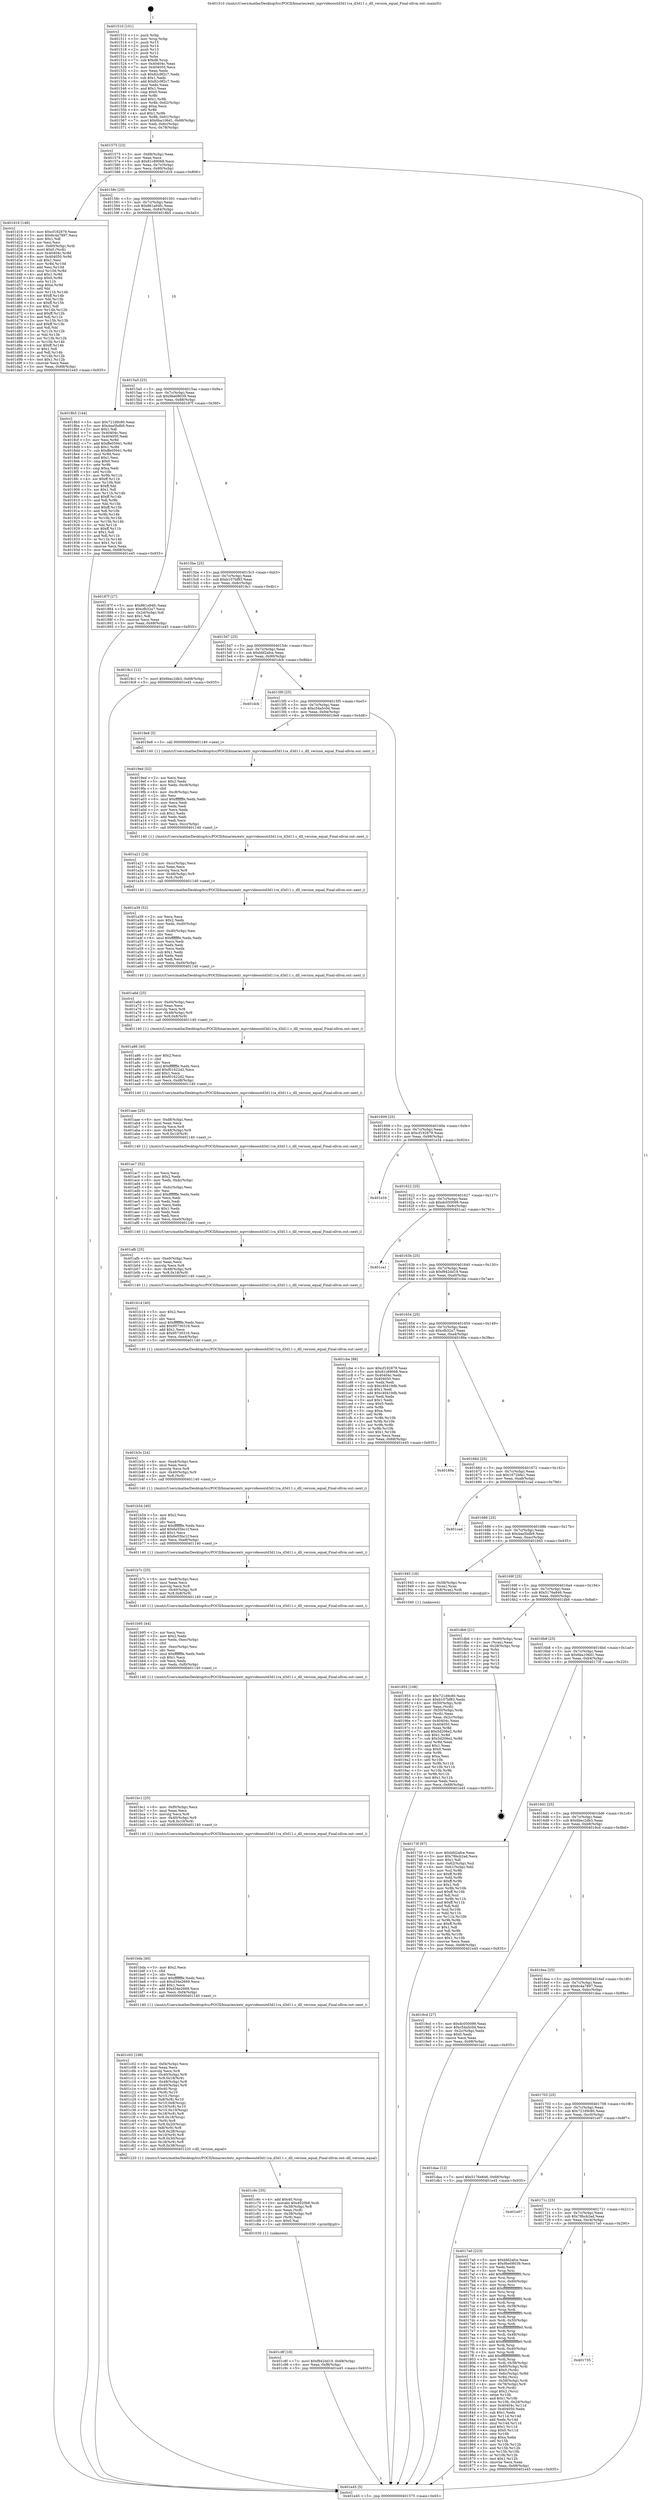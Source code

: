 digraph "0x401510" {
  label = "0x401510 (/mnt/c/Users/mathe/Desktop/tcc/POCII/binaries/extr_mpvvideooutd3d11ra_d3d11.c_dll_version_equal_Final-ollvm.out::main(0))"
  labelloc = "t"
  node[shape=record]

  Entry [label="",width=0.3,height=0.3,shape=circle,fillcolor=black,style=filled]
  "0x401575" [label="{
     0x401575 [23]\l
     | [instrs]\l
     &nbsp;&nbsp;0x401575 \<+3\>: mov -0x68(%rbp),%eax\l
     &nbsp;&nbsp;0x401578 \<+2\>: mov %eax,%ecx\l
     &nbsp;&nbsp;0x40157a \<+6\>: sub $0x81c89068,%ecx\l
     &nbsp;&nbsp;0x401580 \<+3\>: mov %eax,-0x7c(%rbp)\l
     &nbsp;&nbsp;0x401583 \<+3\>: mov %ecx,-0x80(%rbp)\l
     &nbsp;&nbsp;0x401586 \<+6\>: je 0000000000401d16 \<main+0x806\>\l
  }"]
  "0x401d16" [label="{
     0x401d16 [148]\l
     | [instrs]\l
     &nbsp;&nbsp;0x401d16 \<+5\>: mov $0xcf192879,%eax\l
     &nbsp;&nbsp;0x401d1b \<+5\>: mov $0x6c4a7897,%ecx\l
     &nbsp;&nbsp;0x401d20 \<+2\>: mov $0x1,%dl\l
     &nbsp;&nbsp;0x401d22 \<+2\>: xor %esi,%esi\l
     &nbsp;&nbsp;0x401d24 \<+4\>: mov -0x60(%rbp),%rdi\l
     &nbsp;&nbsp;0x401d28 \<+6\>: movl $0x0,(%rdi)\l
     &nbsp;&nbsp;0x401d2e \<+8\>: mov 0x40404c,%r8d\l
     &nbsp;&nbsp;0x401d36 \<+8\>: mov 0x404050,%r9d\l
     &nbsp;&nbsp;0x401d3e \<+3\>: sub $0x1,%esi\l
     &nbsp;&nbsp;0x401d41 \<+3\>: mov %r8d,%r10d\l
     &nbsp;&nbsp;0x401d44 \<+3\>: add %esi,%r10d\l
     &nbsp;&nbsp;0x401d47 \<+4\>: imul %r10d,%r8d\l
     &nbsp;&nbsp;0x401d4b \<+4\>: and $0x1,%r8d\l
     &nbsp;&nbsp;0x401d4f \<+4\>: cmp $0x0,%r8d\l
     &nbsp;&nbsp;0x401d53 \<+4\>: sete %r11b\l
     &nbsp;&nbsp;0x401d57 \<+4\>: cmp $0xa,%r9d\l
     &nbsp;&nbsp;0x401d5b \<+3\>: setl %bl\l
     &nbsp;&nbsp;0x401d5e \<+3\>: mov %r11b,%r14b\l
     &nbsp;&nbsp;0x401d61 \<+4\>: xor $0xff,%r14b\l
     &nbsp;&nbsp;0x401d65 \<+3\>: mov %bl,%r15b\l
     &nbsp;&nbsp;0x401d68 \<+4\>: xor $0xff,%r15b\l
     &nbsp;&nbsp;0x401d6c \<+3\>: xor $0x1,%dl\l
     &nbsp;&nbsp;0x401d6f \<+3\>: mov %r14b,%r12b\l
     &nbsp;&nbsp;0x401d72 \<+4\>: and $0xff,%r12b\l
     &nbsp;&nbsp;0x401d76 \<+3\>: and %dl,%r11b\l
     &nbsp;&nbsp;0x401d79 \<+3\>: mov %r15b,%r13b\l
     &nbsp;&nbsp;0x401d7c \<+4\>: and $0xff,%r13b\l
     &nbsp;&nbsp;0x401d80 \<+2\>: and %dl,%bl\l
     &nbsp;&nbsp;0x401d82 \<+3\>: or %r11b,%r12b\l
     &nbsp;&nbsp;0x401d85 \<+3\>: or %bl,%r13b\l
     &nbsp;&nbsp;0x401d88 \<+3\>: xor %r13b,%r12b\l
     &nbsp;&nbsp;0x401d8b \<+3\>: or %r15b,%r14b\l
     &nbsp;&nbsp;0x401d8e \<+4\>: xor $0xff,%r14b\l
     &nbsp;&nbsp;0x401d92 \<+3\>: or $0x1,%dl\l
     &nbsp;&nbsp;0x401d95 \<+3\>: and %dl,%r14b\l
     &nbsp;&nbsp;0x401d98 \<+3\>: or %r14b,%r12b\l
     &nbsp;&nbsp;0x401d9b \<+4\>: test $0x1,%r12b\l
     &nbsp;&nbsp;0x401d9f \<+3\>: cmovne %ecx,%eax\l
     &nbsp;&nbsp;0x401da2 \<+3\>: mov %eax,-0x68(%rbp)\l
     &nbsp;&nbsp;0x401da5 \<+5\>: jmp 0000000000401e45 \<main+0x935\>\l
  }"]
  "0x40158c" [label="{
     0x40158c [25]\l
     | [instrs]\l
     &nbsp;&nbsp;0x40158c \<+5\>: jmp 0000000000401591 \<main+0x81\>\l
     &nbsp;&nbsp;0x401591 \<+3\>: mov -0x7c(%rbp),%eax\l
     &nbsp;&nbsp;0x401594 \<+5\>: sub $0x861a94fc,%eax\l
     &nbsp;&nbsp;0x401599 \<+6\>: mov %eax,-0x84(%rbp)\l
     &nbsp;&nbsp;0x40159f \<+6\>: je 00000000004018b5 \<main+0x3a5\>\l
  }"]
  Exit [label="",width=0.3,height=0.3,shape=circle,fillcolor=black,style=filled,peripheries=2]
  "0x4018b5" [label="{
     0x4018b5 [144]\l
     | [instrs]\l
     &nbsp;&nbsp;0x4018b5 \<+5\>: mov $0x721d9c80,%eax\l
     &nbsp;&nbsp;0x4018ba \<+5\>: mov $0x4aa5bdb9,%ecx\l
     &nbsp;&nbsp;0x4018bf \<+2\>: mov $0x1,%dl\l
     &nbsp;&nbsp;0x4018c1 \<+7\>: mov 0x40404c,%esi\l
     &nbsp;&nbsp;0x4018c8 \<+7\>: mov 0x404050,%edi\l
     &nbsp;&nbsp;0x4018cf \<+3\>: mov %esi,%r8d\l
     &nbsp;&nbsp;0x4018d2 \<+7\>: add $0xffe05941,%r8d\l
     &nbsp;&nbsp;0x4018d9 \<+4\>: sub $0x1,%r8d\l
     &nbsp;&nbsp;0x4018dd \<+7\>: sub $0xffe05941,%r8d\l
     &nbsp;&nbsp;0x4018e4 \<+4\>: imul %r8d,%esi\l
     &nbsp;&nbsp;0x4018e8 \<+3\>: and $0x1,%esi\l
     &nbsp;&nbsp;0x4018eb \<+3\>: cmp $0x0,%esi\l
     &nbsp;&nbsp;0x4018ee \<+4\>: sete %r9b\l
     &nbsp;&nbsp;0x4018f2 \<+3\>: cmp $0xa,%edi\l
     &nbsp;&nbsp;0x4018f5 \<+4\>: setl %r10b\l
     &nbsp;&nbsp;0x4018f9 \<+3\>: mov %r9b,%r11b\l
     &nbsp;&nbsp;0x4018fc \<+4\>: xor $0xff,%r11b\l
     &nbsp;&nbsp;0x401900 \<+3\>: mov %r10b,%bl\l
     &nbsp;&nbsp;0x401903 \<+3\>: xor $0xff,%bl\l
     &nbsp;&nbsp;0x401906 \<+3\>: xor $0x1,%dl\l
     &nbsp;&nbsp;0x401909 \<+3\>: mov %r11b,%r14b\l
     &nbsp;&nbsp;0x40190c \<+4\>: and $0xff,%r14b\l
     &nbsp;&nbsp;0x401910 \<+3\>: and %dl,%r9b\l
     &nbsp;&nbsp;0x401913 \<+3\>: mov %bl,%r15b\l
     &nbsp;&nbsp;0x401916 \<+4\>: and $0xff,%r15b\l
     &nbsp;&nbsp;0x40191a \<+3\>: and %dl,%r10b\l
     &nbsp;&nbsp;0x40191d \<+3\>: or %r9b,%r14b\l
     &nbsp;&nbsp;0x401920 \<+3\>: or %r10b,%r15b\l
     &nbsp;&nbsp;0x401923 \<+3\>: xor %r15b,%r14b\l
     &nbsp;&nbsp;0x401926 \<+3\>: or %bl,%r11b\l
     &nbsp;&nbsp;0x401929 \<+4\>: xor $0xff,%r11b\l
     &nbsp;&nbsp;0x40192d \<+3\>: or $0x1,%dl\l
     &nbsp;&nbsp;0x401930 \<+3\>: and %dl,%r11b\l
     &nbsp;&nbsp;0x401933 \<+3\>: or %r11b,%r14b\l
     &nbsp;&nbsp;0x401936 \<+4\>: test $0x1,%r14b\l
     &nbsp;&nbsp;0x40193a \<+3\>: cmovne %ecx,%eax\l
     &nbsp;&nbsp;0x40193d \<+3\>: mov %eax,-0x68(%rbp)\l
     &nbsp;&nbsp;0x401940 \<+5\>: jmp 0000000000401e45 \<main+0x935\>\l
  }"]
  "0x4015a5" [label="{
     0x4015a5 [25]\l
     | [instrs]\l
     &nbsp;&nbsp;0x4015a5 \<+5\>: jmp 00000000004015aa \<main+0x9a\>\l
     &nbsp;&nbsp;0x4015aa \<+3\>: mov -0x7c(%rbp),%eax\l
     &nbsp;&nbsp;0x4015ad \<+5\>: sub $0x9be08039,%eax\l
     &nbsp;&nbsp;0x4015b2 \<+6\>: mov %eax,-0x88(%rbp)\l
     &nbsp;&nbsp;0x4015b8 \<+6\>: je 000000000040187f \<main+0x36f\>\l
  }"]
  "0x401c8f" [label="{
     0x401c8f [18]\l
     | [instrs]\l
     &nbsp;&nbsp;0x401c8f \<+7\>: movl $0xf942dd19,-0x68(%rbp)\l
     &nbsp;&nbsp;0x401c96 \<+6\>: mov %eax,-0xf8(%rbp)\l
     &nbsp;&nbsp;0x401c9c \<+5\>: jmp 0000000000401e45 \<main+0x935\>\l
  }"]
  "0x40187f" [label="{
     0x40187f [27]\l
     | [instrs]\l
     &nbsp;&nbsp;0x40187f \<+5\>: mov $0x861a94fc,%eax\l
     &nbsp;&nbsp;0x401884 \<+5\>: mov $0xcfb32a7,%ecx\l
     &nbsp;&nbsp;0x401889 \<+3\>: mov -0x2d(%rbp),%dl\l
     &nbsp;&nbsp;0x40188c \<+3\>: test $0x1,%dl\l
     &nbsp;&nbsp;0x40188f \<+3\>: cmovne %ecx,%eax\l
     &nbsp;&nbsp;0x401892 \<+3\>: mov %eax,-0x68(%rbp)\l
     &nbsp;&nbsp;0x401895 \<+5\>: jmp 0000000000401e45 \<main+0x935\>\l
  }"]
  "0x4015be" [label="{
     0x4015be [25]\l
     | [instrs]\l
     &nbsp;&nbsp;0x4015be \<+5\>: jmp 00000000004015c3 \<main+0xb3\>\l
     &nbsp;&nbsp;0x4015c3 \<+3\>: mov -0x7c(%rbp),%eax\l
     &nbsp;&nbsp;0x4015c6 \<+5\>: sub $0xb107bf83,%eax\l
     &nbsp;&nbsp;0x4015cb \<+6\>: mov %eax,-0x8c(%rbp)\l
     &nbsp;&nbsp;0x4015d1 \<+6\>: je 00000000004019c1 \<main+0x4b1\>\l
  }"]
  "0x401c6c" [label="{
     0x401c6c [35]\l
     | [instrs]\l
     &nbsp;&nbsp;0x401c6c \<+4\>: add $0x40,%rsp\l
     &nbsp;&nbsp;0x401c70 \<+10\>: movabs $0x4020b6,%rdi\l
     &nbsp;&nbsp;0x401c7a \<+4\>: mov -0x38(%rbp),%r8\l
     &nbsp;&nbsp;0x401c7e \<+3\>: mov %eax,(%r8)\l
     &nbsp;&nbsp;0x401c81 \<+4\>: mov -0x38(%rbp),%r8\l
     &nbsp;&nbsp;0x401c85 \<+3\>: mov (%r8),%esi\l
     &nbsp;&nbsp;0x401c88 \<+2\>: mov $0x0,%al\l
     &nbsp;&nbsp;0x401c8a \<+5\>: call 0000000000401030 \<printf@plt\>\l
     | [calls]\l
     &nbsp;&nbsp;0x401030 \{1\} (unknown)\l
  }"]
  "0x4019c1" [label="{
     0x4019c1 [12]\l
     | [instrs]\l
     &nbsp;&nbsp;0x4019c1 \<+7\>: movl $0x6bec2db3,-0x68(%rbp)\l
     &nbsp;&nbsp;0x4019c8 \<+5\>: jmp 0000000000401e45 \<main+0x935\>\l
  }"]
  "0x4015d7" [label="{
     0x4015d7 [25]\l
     | [instrs]\l
     &nbsp;&nbsp;0x4015d7 \<+5\>: jmp 00000000004015dc \<main+0xcc\>\l
     &nbsp;&nbsp;0x4015dc \<+3\>: mov -0x7c(%rbp),%eax\l
     &nbsp;&nbsp;0x4015df \<+5\>: sub $0xbfd2afce,%eax\l
     &nbsp;&nbsp;0x4015e4 \<+6\>: mov %eax,-0x90(%rbp)\l
     &nbsp;&nbsp;0x4015ea \<+6\>: je 0000000000401dcb \<main+0x8bb\>\l
  }"]
  "0x401c02" [label="{
     0x401c02 [106]\l
     | [instrs]\l
     &nbsp;&nbsp;0x401c02 \<+6\>: mov -0xf4(%rbp),%ecx\l
     &nbsp;&nbsp;0x401c08 \<+3\>: imul %eax,%ecx\l
     &nbsp;&nbsp;0x401c0b \<+3\>: movslq %ecx,%r8\l
     &nbsp;&nbsp;0x401c0e \<+4\>: mov -0x40(%rbp),%r9\l
     &nbsp;&nbsp;0x401c12 \<+4\>: mov %r8,0x18(%r9)\l
     &nbsp;&nbsp;0x401c16 \<+4\>: mov -0x48(%rbp),%r8\l
     &nbsp;&nbsp;0x401c1a \<+4\>: mov -0x40(%rbp),%r9\l
     &nbsp;&nbsp;0x401c1e \<+4\>: sub $0x40,%rsp\l
     &nbsp;&nbsp;0x401c22 \<+3\>: mov (%r8),%r10\l
     &nbsp;&nbsp;0x401c25 \<+4\>: mov %r10,(%rsp)\l
     &nbsp;&nbsp;0x401c29 \<+4\>: mov 0x8(%r8),%r10\l
     &nbsp;&nbsp;0x401c2d \<+5\>: mov %r10,0x8(%rsp)\l
     &nbsp;&nbsp;0x401c32 \<+4\>: mov 0x10(%r8),%r10\l
     &nbsp;&nbsp;0x401c36 \<+5\>: mov %r10,0x10(%rsp)\l
     &nbsp;&nbsp;0x401c3b \<+4\>: mov 0x18(%r8),%r8\l
     &nbsp;&nbsp;0x401c3f \<+5\>: mov %r8,0x18(%rsp)\l
     &nbsp;&nbsp;0x401c44 \<+3\>: mov (%r9),%r8\l
     &nbsp;&nbsp;0x401c47 \<+5\>: mov %r8,0x20(%rsp)\l
     &nbsp;&nbsp;0x401c4c \<+4\>: mov 0x8(%r9),%r8\l
     &nbsp;&nbsp;0x401c50 \<+5\>: mov %r8,0x28(%rsp)\l
     &nbsp;&nbsp;0x401c55 \<+4\>: mov 0x10(%r9),%r8\l
     &nbsp;&nbsp;0x401c59 \<+5\>: mov %r8,0x30(%rsp)\l
     &nbsp;&nbsp;0x401c5e \<+4\>: mov 0x18(%r9),%r8\l
     &nbsp;&nbsp;0x401c62 \<+5\>: mov %r8,0x38(%rsp)\l
     &nbsp;&nbsp;0x401c67 \<+5\>: call 0000000000401220 \<dll_version_equal\>\l
     | [calls]\l
     &nbsp;&nbsp;0x401220 \{1\} (/mnt/c/Users/mathe/Desktop/tcc/POCII/binaries/extr_mpvvideooutd3d11ra_d3d11.c_dll_version_equal_Final-ollvm.out::dll_version_equal)\l
  }"]
  "0x401dcb" [label="{
     0x401dcb\l
  }", style=dashed]
  "0x4015f0" [label="{
     0x4015f0 [25]\l
     | [instrs]\l
     &nbsp;&nbsp;0x4015f0 \<+5\>: jmp 00000000004015f5 \<main+0xe5\>\l
     &nbsp;&nbsp;0x4015f5 \<+3\>: mov -0x7c(%rbp),%eax\l
     &nbsp;&nbsp;0x4015f8 \<+5\>: sub $0xc54a5c0d,%eax\l
     &nbsp;&nbsp;0x4015fd \<+6\>: mov %eax,-0x94(%rbp)\l
     &nbsp;&nbsp;0x401603 \<+6\>: je 00000000004019e8 \<main+0x4d8\>\l
  }"]
  "0x401bda" [label="{
     0x401bda [40]\l
     | [instrs]\l
     &nbsp;&nbsp;0x401bda \<+5\>: mov $0x2,%ecx\l
     &nbsp;&nbsp;0x401bdf \<+1\>: cltd\l
     &nbsp;&nbsp;0x401be0 \<+2\>: idiv %ecx\l
     &nbsp;&nbsp;0x401be2 \<+6\>: imul $0xfffffffe,%edx,%ecx\l
     &nbsp;&nbsp;0x401be8 \<+6\>: sub $0xd34e2669,%ecx\l
     &nbsp;&nbsp;0x401bee \<+3\>: add $0x1,%ecx\l
     &nbsp;&nbsp;0x401bf1 \<+6\>: add $0xd34e2669,%ecx\l
     &nbsp;&nbsp;0x401bf7 \<+6\>: mov %ecx,-0xf4(%rbp)\l
     &nbsp;&nbsp;0x401bfd \<+5\>: call 0000000000401140 \<next_i\>\l
     | [calls]\l
     &nbsp;&nbsp;0x401140 \{1\} (/mnt/c/Users/mathe/Desktop/tcc/POCII/binaries/extr_mpvvideooutd3d11ra_d3d11.c_dll_version_equal_Final-ollvm.out::next_i)\l
  }"]
  "0x4019e8" [label="{
     0x4019e8 [5]\l
     | [instrs]\l
     &nbsp;&nbsp;0x4019e8 \<+5\>: call 0000000000401140 \<next_i\>\l
     | [calls]\l
     &nbsp;&nbsp;0x401140 \{1\} (/mnt/c/Users/mathe/Desktop/tcc/POCII/binaries/extr_mpvvideooutd3d11ra_d3d11.c_dll_version_equal_Final-ollvm.out::next_i)\l
  }"]
  "0x401609" [label="{
     0x401609 [25]\l
     | [instrs]\l
     &nbsp;&nbsp;0x401609 \<+5\>: jmp 000000000040160e \<main+0xfe\>\l
     &nbsp;&nbsp;0x40160e \<+3\>: mov -0x7c(%rbp),%eax\l
     &nbsp;&nbsp;0x401611 \<+5\>: sub $0xcf192879,%eax\l
     &nbsp;&nbsp;0x401616 \<+6\>: mov %eax,-0x98(%rbp)\l
     &nbsp;&nbsp;0x40161c \<+6\>: je 0000000000401e34 \<main+0x924\>\l
  }"]
  "0x401bc1" [label="{
     0x401bc1 [25]\l
     | [instrs]\l
     &nbsp;&nbsp;0x401bc1 \<+6\>: mov -0xf0(%rbp),%ecx\l
     &nbsp;&nbsp;0x401bc7 \<+3\>: imul %eax,%ecx\l
     &nbsp;&nbsp;0x401bca \<+3\>: movslq %ecx,%r8\l
     &nbsp;&nbsp;0x401bcd \<+4\>: mov -0x40(%rbp),%r9\l
     &nbsp;&nbsp;0x401bd1 \<+4\>: mov %r8,0x10(%r9)\l
     &nbsp;&nbsp;0x401bd5 \<+5\>: call 0000000000401140 \<next_i\>\l
     | [calls]\l
     &nbsp;&nbsp;0x401140 \{1\} (/mnt/c/Users/mathe/Desktop/tcc/POCII/binaries/extr_mpvvideooutd3d11ra_d3d11.c_dll_version_equal_Final-ollvm.out::next_i)\l
  }"]
  "0x401e34" [label="{
     0x401e34\l
  }", style=dashed]
  "0x401622" [label="{
     0x401622 [25]\l
     | [instrs]\l
     &nbsp;&nbsp;0x401622 \<+5\>: jmp 0000000000401627 \<main+0x117\>\l
     &nbsp;&nbsp;0x401627 \<+3\>: mov -0x7c(%rbp),%eax\l
     &nbsp;&nbsp;0x40162a \<+5\>: sub $0xdc050099,%eax\l
     &nbsp;&nbsp;0x40162f \<+6\>: mov %eax,-0x9c(%rbp)\l
     &nbsp;&nbsp;0x401635 \<+6\>: je 0000000000401ca1 \<main+0x791\>\l
  }"]
  "0x401b95" [label="{
     0x401b95 [44]\l
     | [instrs]\l
     &nbsp;&nbsp;0x401b95 \<+2\>: xor %ecx,%ecx\l
     &nbsp;&nbsp;0x401b97 \<+5\>: mov $0x2,%edx\l
     &nbsp;&nbsp;0x401b9c \<+6\>: mov %edx,-0xec(%rbp)\l
     &nbsp;&nbsp;0x401ba2 \<+1\>: cltd\l
     &nbsp;&nbsp;0x401ba3 \<+6\>: mov -0xec(%rbp),%esi\l
     &nbsp;&nbsp;0x401ba9 \<+2\>: idiv %esi\l
     &nbsp;&nbsp;0x401bab \<+6\>: imul $0xfffffffe,%edx,%edx\l
     &nbsp;&nbsp;0x401bb1 \<+3\>: sub $0x1,%ecx\l
     &nbsp;&nbsp;0x401bb4 \<+2\>: sub %ecx,%edx\l
     &nbsp;&nbsp;0x401bb6 \<+6\>: mov %edx,-0xf0(%rbp)\l
     &nbsp;&nbsp;0x401bbc \<+5\>: call 0000000000401140 \<next_i\>\l
     | [calls]\l
     &nbsp;&nbsp;0x401140 \{1\} (/mnt/c/Users/mathe/Desktop/tcc/POCII/binaries/extr_mpvvideooutd3d11ra_d3d11.c_dll_version_equal_Final-ollvm.out::next_i)\l
  }"]
  "0x401ca1" [label="{
     0x401ca1\l
  }", style=dashed]
  "0x40163b" [label="{
     0x40163b [25]\l
     | [instrs]\l
     &nbsp;&nbsp;0x40163b \<+5\>: jmp 0000000000401640 \<main+0x130\>\l
     &nbsp;&nbsp;0x401640 \<+3\>: mov -0x7c(%rbp),%eax\l
     &nbsp;&nbsp;0x401643 \<+5\>: sub $0xf942dd19,%eax\l
     &nbsp;&nbsp;0x401648 \<+6\>: mov %eax,-0xa0(%rbp)\l
     &nbsp;&nbsp;0x40164e \<+6\>: je 0000000000401cbe \<main+0x7ae\>\l
  }"]
  "0x401b7c" [label="{
     0x401b7c [25]\l
     | [instrs]\l
     &nbsp;&nbsp;0x401b7c \<+6\>: mov -0xe8(%rbp),%ecx\l
     &nbsp;&nbsp;0x401b82 \<+3\>: imul %eax,%ecx\l
     &nbsp;&nbsp;0x401b85 \<+3\>: movslq %ecx,%r8\l
     &nbsp;&nbsp;0x401b88 \<+4\>: mov -0x40(%rbp),%r9\l
     &nbsp;&nbsp;0x401b8c \<+4\>: mov %r8,0x8(%r9)\l
     &nbsp;&nbsp;0x401b90 \<+5\>: call 0000000000401140 \<next_i\>\l
     | [calls]\l
     &nbsp;&nbsp;0x401140 \{1\} (/mnt/c/Users/mathe/Desktop/tcc/POCII/binaries/extr_mpvvideooutd3d11ra_d3d11.c_dll_version_equal_Final-ollvm.out::next_i)\l
  }"]
  "0x401cbe" [label="{
     0x401cbe [88]\l
     | [instrs]\l
     &nbsp;&nbsp;0x401cbe \<+5\>: mov $0xcf192879,%eax\l
     &nbsp;&nbsp;0x401cc3 \<+5\>: mov $0x81c89068,%ecx\l
     &nbsp;&nbsp;0x401cc8 \<+7\>: mov 0x40404c,%edx\l
     &nbsp;&nbsp;0x401ccf \<+7\>: mov 0x404050,%esi\l
     &nbsp;&nbsp;0x401cd6 \<+2\>: mov %edx,%edi\l
     &nbsp;&nbsp;0x401cd8 \<+6\>: sub $0xc40419db,%edi\l
     &nbsp;&nbsp;0x401cde \<+3\>: sub $0x1,%edi\l
     &nbsp;&nbsp;0x401ce1 \<+6\>: add $0xc40419db,%edi\l
     &nbsp;&nbsp;0x401ce7 \<+3\>: imul %edi,%edx\l
     &nbsp;&nbsp;0x401cea \<+3\>: and $0x1,%edx\l
     &nbsp;&nbsp;0x401ced \<+3\>: cmp $0x0,%edx\l
     &nbsp;&nbsp;0x401cf0 \<+4\>: sete %r8b\l
     &nbsp;&nbsp;0x401cf4 \<+3\>: cmp $0xa,%esi\l
     &nbsp;&nbsp;0x401cf7 \<+4\>: setl %r9b\l
     &nbsp;&nbsp;0x401cfb \<+3\>: mov %r8b,%r10b\l
     &nbsp;&nbsp;0x401cfe \<+3\>: and %r9b,%r10b\l
     &nbsp;&nbsp;0x401d01 \<+3\>: xor %r9b,%r8b\l
     &nbsp;&nbsp;0x401d04 \<+3\>: or %r8b,%r10b\l
     &nbsp;&nbsp;0x401d07 \<+4\>: test $0x1,%r10b\l
     &nbsp;&nbsp;0x401d0b \<+3\>: cmovne %ecx,%eax\l
     &nbsp;&nbsp;0x401d0e \<+3\>: mov %eax,-0x68(%rbp)\l
     &nbsp;&nbsp;0x401d11 \<+5\>: jmp 0000000000401e45 \<main+0x935\>\l
  }"]
  "0x401654" [label="{
     0x401654 [25]\l
     | [instrs]\l
     &nbsp;&nbsp;0x401654 \<+5\>: jmp 0000000000401659 \<main+0x149\>\l
     &nbsp;&nbsp;0x401659 \<+3\>: mov -0x7c(%rbp),%eax\l
     &nbsp;&nbsp;0x40165c \<+5\>: sub $0xcfb32a7,%eax\l
     &nbsp;&nbsp;0x401661 \<+6\>: mov %eax,-0xa4(%rbp)\l
     &nbsp;&nbsp;0x401667 \<+6\>: je 000000000040189a \<main+0x38a\>\l
  }"]
  "0x401b54" [label="{
     0x401b54 [40]\l
     | [instrs]\l
     &nbsp;&nbsp;0x401b54 \<+5\>: mov $0x2,%ecx\l
     &nbsp;&nbsp;0x401b59 \<+1\>: cltd\l
     &nbsp;&nbsp;0x401b5a \<+2\>: idiv %ecx\l
     &nbsp;&nbsp;0x401b5c \<+6\>: imul $0xfffffffe,%edx,%ecx\l
     &nbsp;&nbsp;0x401b62 \<+6\>: add $0x6e55bc1f,%ecx\l
     &nbsp;&nbsp;0x401b68 \<+3\>: add $0x1,%ecx\l
     &nbsp;&nbsp;0x401b6b \<+6\>: sub $0x6e55bc1f,%ecx\l
     &nbsp;&nbsp;0x401b71 \<+6\>: mov %ecx,-0xe8(%rbp)\l
     &nbsp;&nbsp;0x401b77 \<+5\>: call 0000000000401140 \<next_i\>\l
     | [calls]\l
     &nbsp;&nbsp;0x401140 \{1\} (/mnt/c/Users/mathe/Desktop/tcc/POCII/binaries/extr_mpvvideooutd3d11ra_d3d11.c_dll_version_equal_Final-ollvm.out::next_i)\l
  }"]
  "0x40189a" [label="{
     0x40189a\l
  }", style=dashed]
  "0x40166d" [label="{
     0x40166d [25]\l
     | [instrs]\l
     &nbsp;&nbsp;0x40166d \<+5\>: jmp 0000000000401672 \<main+0x162\>\l
     &nbsp;&nbsp;0x401672 \<+3\>: mov -0x7c(%rbp),%eax\l
     &nbsp;&nbsp;0x401675 \<+5\>: sub $0x1672bfa1,%eax\l
     &nbsp;&nbsp;0x40167a \<+6\>: mov %eax,-0xa8(%rbp)\l
     &nbsp;&nbsp;0x401680 \<+6\>: je 0000000000401cad \<main+0x79d\>\l
  }"]
  "0x401b3c" [label="{
     0x401b3c [24]\l
     | [instrs]\l
     &nbsp;&nbsp;0x401b3c \<+6\>: mov -0xe4(%rbp),%ecx\l
     &nbsp;&nbsp;0x401b42 \<+3\>: imul %eax,%ecx\l
     &nbsp;&nbsp;0x401b45 \<+3\>: movslq %ecx,%r8\l
     &nbsp;&nbsp;0x401b48 \<+4\>: mov -0x40(%rbp),%r9\l
     &nbsp;&nbsp;0x401b4c \<+3\>: mov %r8,(%r9)\l
     &nbsp;&nbsp;0x401b4f \<+5\>: call 0000000000401140 \<next_i\>\l
     | [calls]\l
     &nbsp;&nbsp;0x401140 \{1\} (/mnt/c/Users/mathe/Desktop/tcc/POCII/binaries/extr_mpvvideooutd3d11ra_d3d11.c_dll_version_equal_Final-ollvm.out::next_i)\l
  }"]
  "0x401cad" [label="{
     0x401cad\l
  }", style=dashed]
  "0x401686" [label="{
     0x401686 [25]\l
     | [instrs]\l
     &nbsp;&nbsp;0x401686 \<+5\>: jmp 000000000040168b \<main+0x17b\>\l
     &nbsp;&nbsp;0x40168b \<+3\>: mov -0x7c(%rbp),%eax\l
     &nbsp;&nbsp;0x40168e \<+5\>: sub $0x4aa5bdb9,%eax\l
     &nbsp;&nbsp;0x401693 \<+6\>: mov %eax,-0xac(%rbp)\l
     &nbsp;&nbsp;0x401699 \<+6\>: je 0000000000401945 \<main+0x435\>\l
  }"]
  "0x401b14" [label="{
     0x401b14 [40]\l
     | [instrs]\l
     &nbsp;&nbsp;0x401b14 \<+5\>: mov $0x2,%ecx\l
     &nbsp;&nbsp;0x401b19 \<+1\>: cltd\l
     &nbsp;&nbsp;0x401b1a \<+2\>: idiv %ecx\l
     &nbsp;&nbsp;0x401b1c \<+6\>: imul $0xfffffffe,%edx,%ecx\l
     &nbsp;&nbsp;0x401b22 \<+6\>: add $0x95730316,%ecx\l
     &nbsp;&nbsp;0x401b28 \<+3\>: add $0x1,%ecx\l
     &nbsp;&nbsp;0x401b2b \<+6\>: sub $0x95730316,%ecx\l
     &nbsp;&nbsp;0x401b31 \<+6\>: mov %ecx,-0xe4(%rbp)\l
     &nbsp;&nbsp;0x401b37 \<+5\>: call 0000000000401140 \<next_i\>\l
     | [calls]\l
     &nbsp;&nbsp;0x401140 \{1\} (/mnt/c/Users/mathe/Desktop/tcc/POCII/binaries/extr_mpvvideooutd3d11ra_d3d11.c_dll_version_equal_Final-ollvm.out::next_i)\l
  }"]
  "0x401945" [label="{
     0x401945 [16]\l
     | [instrs]\l
     &nbsp;&nbsp;0x401945 \<+4\>: mov -0x58(%rbp),%rax\l
     &nbsp;&nbsp;0x401949 \<+3\>: mov (%rax),%rax\l
     &nbsp;&nbsp;0x40194c \<+4\>: mov 0x8(%rax),%rdi\l
     &nbsp;&nbsp;0x401950 \<+5\>: call 0000000000401040 \<atoi@plt\>\l
     | [calls]\l
     &nbsp;&nbsp;0x401040 \{1\} (unknown)\l
  }"]
  "0x40169f" [label="{
     0x40169f [25]\l
     | [instrs]\l
     &nbsp;&nbsp;0x40169f \<+5\>: jmp 00000000004016a4 \<main+0x194\>\l
     &nbsp;&nbsp;0x4016a4 \<+3\>: mov -0x7c(%rbp),%eax\l
     &nbsp;&nbsp;0x4016a7 \<+5\>: sub $0x5176e846,%eax\l
     &nbsp;&nbsp;0x4016ac \<+6\>: mov %eax,-0xb0(%rbp)\l
     &nbsp;&nbsp;0x4016b2 \<+6\>: je 0000000000401db6 \<main+0x8a6\>\l
  }"]
  "0x401afb" [label="{
     0x401afb [25]\l
     | [instrs]\l
     &nbsp;&nbsp;0x401afb \<+6\>: mov -0xe0(%rbp),%ecx\l
     &nbsp;&nbsp;0x401b01 \<+3\>: imul %eax,%ecx\l
     &nbsp;&nbsp;0x401b04 \<+3\>: movslq %ecx,%r8\l
     &nbsp;&nbsp;0x401b07 \<+4\>: mov -0x48(%rbp),%r9\l
     &nbsp;&nbsp;0x401b0b \<+4\>: mov %r8,0x18(%r9)\l
     &nbsp;&nbsp;0x401b0f \<+5\>: call 0000000000401140 \<next_i\>\l
     | [calls]\l
     &nbsp;&nbsp;0x401140 \{1\} (/mnt/c/Users/mathe/Desktop/tcc/POCII/binaries/extr_mpvvideooutd3d11ra_d3d11.c_dll_version_equal_Final-ollvm.out::next_i)\l
  }"]
  "0x401db6" [label="{
     0x401db6 [21]\l
     | [instrs]\l
     &nbsp;&nbsp;0x401db6 \<+4\>: mov -0x60(%rbp),%rax\l
     &nbsp;&nbsp;0x401dba \<+2\>: mov (%rax),%eax\l
     &nbsp;&nbsp;0x401dbc \<+4\>: lea -0x28(%rbp),%rsp\l
     &nbsp;&nbsp;0x401dc0 \<+1\>: pop %rbx\l
     &nbsp;&nbsp;0x401dc1 \<+2\>: pop %r12\l
     &nbsp;&nbsp;0x401dc3 \<+2\>: pop %r13\l
     &nbsp;&nbsp;0x401dc5 \<+2\>: pop %r14\l
     &nbsp;&nbsp;0x401dc7 \<+2\>: pop %r15\l
     &nbsp;&nbsp;0x401dc9 \<+1\>: pop %rbp\l
     &nbsp;&nbsp;0x401dca \<+1\>: ret\l
  }"]
  "0x4016b8" [label="{
     0x4016b8 [25]\l
     | [instrs]\l
     &nbsp;&nbsp;0x4016b8 \<+5\>: jmp 00000000004016bd \<main+0x1ad\>\l
     &nbsp;&nbsp;0x4016bd \<+3\>: mov -0x7c(%rbp),%eax\l
     &nbsp;&nbsp;0x4016c0 \<+5\>: sub $0x6ba106d1,%eax\l
     &nbsp;&nbsp;0x4016c5 \<+6\>: mov %eax,-0xb4(%rbp)\l
     &nbsp;&nbsp;0x4016cb \<+6\>: je 000000000040173f \<main+0x22f\>\l
  }"]
  "0x401ac7" [label="{
     0x401ac7 [52]\l
     | [instrs]\l
     &nbsp;&nbsp;0x401ac7 \<+2\>: xor %ecx,%ecx\l
     &nbsp;&nbsp;0x401ac9 \<+5\>: mov $0x2,%edx\l
     &nbsp;&nbsp;0x401ace \<+6\>: mov %edx,-0xdc(%rbp)\l
     &nbsp;&nbsp;0x401ad4 \<+1\>: cltd\l
     &nbsp;&nbsp;0x401ad5 \<+6\>: mov -0xdc(%rbp),%esi\l
     &nbsp;&nbsp;0x401adb \<+2\>: idiv %esi\l
     &nbsp;&nbsp;0x401add \<+6\>: imul $0xfffffffe,%edx,%edx\l
     &nbsp;&nbsp;0x401ae3 \<+2\>: mov %ecx,%edi\l
     &nbsp;&nbsp;0x401ae5 \<+2\>: sub %edx,%edi\l
     &nbsp;&nbsp;0x401ae7 \<+2\>: mov %ecx,%edx\l
     &nbsp;&nbsp;0x401ae9 \<+3\>: sub $0x1,%edx\l
     &nbsp;&nbsp;0x401aec \<+2\>: add %edx,%edi\l
     &nbsp;&nbsp;0x401aee \<+2\>: sub %edi,%ecx\l
     &nbsp;&nbsp;0x401af0 \<+6\>: mov %ecx,-0xe0(%rbp)\l
     &nbsp;&nbsp;0x401af6 \<+5\>: call 0000000000401140 \<next_i\>\l
     | [calls]\l
     &nbsp;&nbsp;0x401140 \{1\} (/mnt/c/Users/mathe/Desktop/tcc/POCII/binaries/extr_mpvvideooutd3d11ra_d3d11.c_dll_version_equal_Final-ollvm.out::next_i)\l
  }"]
  "0x40173f" [label="{
     0x40173f [97]\l
     | [instrs]\l
     &nbsp;&nbsp;0x40173f \<+5\>: mov $0xbfd2afce,%eax\l
     &nbsp;&nbsp;0x401744 \<+5\>: mov $0x78bcb2ad,%ecx\l
     &nbsp;&nbsp;0x401749 \<+2\>: mov $0x1,%dl\l
     &nbsp;&nbsp;0x40174b \<+4\>: mov -0x62(%rbp),%sil\l
     &nbsp;&nbsp;0x40174f \<+4\>: mov -0x61(%rbp),%dil\l
     &nbsp;&nbsp;0x401753 \<+3\>: mov %sil,%r8b\l
     &nbsp;&nbsp;0x401756 \<+4\>: xor $0xff,%r8b\l
     &nbsp;&nbsp;0x40175a \<+3\>: mov %dil,%r9b\l
     &nbsp;&nbsp;0x40175d \<+4\>: xor $0xff,%r9b\l
     &nbsp;&nbsp;0x401761 \<+3\>: xor $0x1,%dl\l
     &nbsp;&nbsp;0x401764 \<+3\>: mov %r8b,%r10b\l
     &nbsp;&nbsp;0x401767 \<+4\>: and $0xff,%r10b\l
     &nbsp;&nbsp;0x40176b \<+3\>: and %dl,%sil\l
     &nbsp;&nbsp;0x40176e \<+3\>: mov %r9b,%r11b\l
     &nbsp;&nbsp;0x401771 \<+4\>: and $0xff,%r11b\l
     &nbsp;&nbsp;0x401775 \<+3\>: and %dl,%dil\l
     &nbsp;&nbsp;0x401778 \<+3\>: or %sil,%r10b\l
     &nbsp;&nbsp;0x40177b \<+3\>: or %dil,%r11b\l
     &nbsp;&nbsp;0x40177e \<+3\>: xor %r11b,%r10b\l
     &nbsp;&nbsp;0x401781 \<+3\>: or %r9b,%r8b\l
     &nbsp;&nbsp;0x401784 \<+4\>: xor $0xff,%r8b\l
     &nbsp;&nbsp;0x401788 \<+3\>: or $0x1,%dl\l
     &nbsp;&nbsp;0x40178b \<+3\>: and %dl,%r8b\l
     &nbsp;&nbsp;0x40178e \<+3\>: or %r8b,%r10b\l
     &nbsp;&nbsp;0x401791 \<+4\>: test $0x1,%r10b\l
     &nbsp;&nbsp;0x401795 \<+3\>: cmovne %ecx,%eax\l
     &nbsp;&nbsp;0x401798 \<+3\>: mov %eax,-0x68(%rbp)\l
     &nbsp;&nbsp;0x40179b \<+5\>: jmp 0000000000401e45 \<main+0x935\>\l
  }"]
  "0x4016d1" [label="{
     0x4016d1 [25]\l
     | [instrs]\l
     &nbsp;&nbsp;0x4016d1 \<+5\>: jmp 00000000004016d6 \<main+0x1c6\>\l
     &nbsp;&nbsp;0x4016d6 \<+3\>: mov -0x7c(%rbp),%eax\l
     &nbsp;&nbsp;0x4016d9 \<+5\>: sub $0x6bec2db3,%eax\l
     &nbsp;&nbsp;0x4016de \<+6\>: mov %eax,-0xb8(%rbp)\l
     &nbsp;&nbsp;0x4016e4 \<+6\>: je 00000000004019cd \<main+0x4bd\>\l
  }"]
  "0x401e45" [label="{
     0x401e45 [5]\l
     | [instrs]\l
     &nbsp;&nbsp;0x401e45 \<+5\>: jmp 0000000000401575 \<main+0x65\>\l
  }"]
  "0x401510" [label="{
     0x401510 [101]\l
     | [instrs]\l
     &nbsp;&nbsp;0x401510 \<+1\>: push %rbp\l
     &nbsp;&nbsp;0x401511 \<+3\>: mov %rsp,%rbp\l
     &nbsp;&nbsp;0x401514 \<+2\>: push %r15\l
     &nbsp;&nbsp;0x401516 \<+2\>: push %r14\l
     &nbsp;&nbsp;0x401518 \<+2\>: push %r13\l
     &nbsp;&nbsp;0x40151a \<+2\>: push %r12\l
     &nbsp;&nbsp;0x40151c \<+1\>: push %rbx\l
     &nbsp;&nbsp;0x40151d \<+7\>: sub $0xd8,%rsp\l
     &nbsp;&nbsp;0x401524 \<+7\>: mov 0x40404c,%eax\l
     &nbsp;&nbsp;0x40152b \<+7\>: mov 0x404050,%ecx\l
     &nbsp;&nbsp;0x401532 \<+2\>: mov %eax,%edx\l
     &nbsp;&nbsp;0x401534 \<+6\>: sub $0x82c9f2c7,%edx\l
     &nbsp;&nbsp;0x40153a \<+3\>: sub $0x1,%edx\l
     &nbsp;&nbsp;0x40153d \<+6\>: add $0x82c9f2c7,%edx\l
     &nbsp;&nbsp;0x401543 \<+3\>: imul %edx,%eax\l
     &nbsp;&nbsp;0x401546 \<+3\>: and $0x1,%eax\l
     &nbsp;&nbsp;0x401549 \<+3\>: cmp $0x0,%eax\l
     &nbsp;&nbsp;0x40154c \<+4\>: sete %r8b\l
     &nbsp;&nbsp;0x401550 \<+4\>: and $0x1,%r8b\l
     &nbsp;&nbsp;0x401554 \<+4\>: mov %r8b,-0x62(%rbp)\l
     &nbsp;&nbsp;0x401558 \<+3\>: cmp $0xa,%ecx\l
     &nbsp;&nbsp;0x40155b \<+4\>: setl %r8b\l
     &nbsp;&nbsp;0x40155f \<+4\>: and $0x1,%r8b\l
     &nbsp;&nbsp;0x401563 \<+4\>: mov %r8b,-0x61(%rbp)\l
     &nbsp;&nbsp;0x401567 \<+7\>: movl $0x6ba106d1,-0x68(%rbp)\l
     &nbsp;&nbsp;0x40156e \<+3\>: mov %edi,-0x6c(%rbp)\l
     &nbsp;&nbsp;0x401571 \<+4\>: mov %rsi,-0x78(%rbp)\l
  }"]
  "0x401aae" [label="{
     0x401aae [25]\l
     | [instrs]\l
     &nbsp;&nbsp;0x401aae \<+6\>: mov -0xd8(%rbp),%ecx\l
     &nbsp;&nbsp;0x401ab4 \<+3\>: imul %eax,%ecx\l
     &nbsp;&nbsp;0x401ab7 \<+3\>: movslq %ecx,%r8\l
     &nbsp;&nbsp;0x401aba \<+4\>: mov -0x48(%rbp),%r9\l
     &nbsp;&nbsp;0x401abe \<+4\>: mov %r8,0x10(%r9)\l
     &nbsp;&nbsp;0x401ac2 \<+5\>: call 0000000000401140 \<next_i\>\l
     | [calls]\l
     &nbsp;&nbsp;0x401140 \{1\} (/mnt/c/Users/mathe/Desktop/tcc/POCII/binaries/extr_mpvvideooutd3d11ra_d3d11.c_dll_version_equal_Final-ollvm.out::next_i)\l
  }"]
  "0x4019cd" [label="{
     0x4019cd [27]\l
     | [instrs]\l
     &nbsp;&nbsp;0x4019cd \<+5\>: mov $0xdc050099,%eax\l
     &nbsp;&nbsp;0x4019d2 \<+5\>: mov $0xc54a5c0d,%ecx\l
     &nbsp;&nbsp;0x4019d7 \<+3\>: mov -0x2c(%rbp),%edx\l
     &nbsp;&nbsp;0x4019da \<+3\>: cmp $0x0,%edx\l
     &nbsp;&nbsp;0x4019dd \<+3\>: cmove %ecx,%eax\l
     &nbsp;&nbsp;0x4019e0 \<+3\>: mov %eax,-0x68(%rbp)\l
     &nbsp;&nbsp;0x4019e3 \<+5\>: jmp 0000000000401e45 \<main+0x935\>\l
  }"]
  "0x4016ea" [label="{
     0x4016ea [25]\l
     | [instrs]\l
     &nbsp;&nbsp;0x4016ea \<+5\>: jmp 00000000004016ef \<main+0x1df\>\l
     &nbsp;&nbsp;0x4016ef \<+3\>: mov -0x7c(%rbp),%eax\l
     &nbsp;&nbsp;0x4016f2 \<+5\>: sub $0x6c4a7897,%eax\l
     &nbsp;&nbsp;0x4016f7 \<+6\>: mov %eax,-0xbc(%rbp)\l
     &nbsp;&nbsp;0x4016fd \<+6\>: je 0000000000401daa \<main+0x89a\>\l
  }"]
  "0x401a86" [label="{
     0x401a86 [40]\l
     | [instrs]\l
     &nbsp;&nbsp;0x401a86 \<+5\>: mov $0x2,%ecx\l
     &nbsp;&nbsp;0x401a8b \<+1\>: cltd\l
     &nbsp;&nbsp;0x401a8c \<+2\>: idiv %ecx\l
     &nbsp;&nbsp;0x401a8e \<+6\>: imul $0xfffffffe,%edx,%ecx\l
     &nbsp;&nbsp;0x401a94 \<+6\>: add $0xf01622d2,%ecx\l
     &nbsp;&nbsp;0x401a9a \<+3\>: add $0x1,%ecx\l
     &nbsp;&nbsp;0x401a9d \<+6\>: sub $0xf01622d2,%ecx\l
     &nbsp;&nbsp;0x401aa3 \<+6\>: mov %ecx,-0xd8(%rbp)\l
     &nbsp;&nbsp;0x401aa9 \<+5\>: call 0000000000401140 \<next_i\>\l
     | [calls]\l
     &nbsp;&nbsp;0x401140 \{1\} (/mnt/c/Users/mathe/Desktop/tcc/POCII/binaries/extr_mpvvideooutd3d11ra_d3d11.c_dll_version_equal_Final-ollvm.out::next_i)\l
  }"]
  "0x401daa" [label="{
     0x401daa [12]\l
     | [instrs]\l
     &nbsp;&nbsp;0x401daa \<+7\>: movl $0x5176e846,-0x68(%rbp)\l
     &nbsp;&nbsp;0x401db1 \<+5\>: jmp 0000000000401e45 \<main+0x935\>\l
  }"]
  "0x401703" [label="{
     0x401703 [25]\l
     | [instrs]\l
     &nbsp;&nbsp;0x401703 \<+5\>: jmp 0000000000401708 \<main+0x1f8\>\l
     &nbsp;&nbsp;0x401708 \<+3\>: mov -0x7c(%rbp),%eax\l
     &nbsp;&nbsp;0x40170b \<+5\>: sub $0x721d9c80,%eax\l
     &nbsp;&nbsp;0x401710 \<+6\>: mov %eax,-0xc0(%rbp)\l
     &nbsp;&nbsp;0x401716 \<+6\>: je 0000000000401e07 \<main+0x8f7\>\l
  }"]
  "0x401a6d" [label="{
     0x401a6d [25]\l
     | [instrs]\l
     &nbsp;&nbsp;0x401a6d \<+6\>: mov -0xd4(%rbp),%ecx\l
     &nbsp;&nbsp;0x401a73 \<+3\>: imul %eax,%ecx\l
     &nbsp;&nbsp;0x401a76 \<+3\>: movslq %ecx,%r8\l
     &nbsp;&nbsp;0x401a79 \<+4\>: mov -0x48(%rbp),%r9\l
     &nbsp;&nbsp;0x401a7d \<+4\>: mov %r8,0x8(%r9)\l
     &nbsp;&nbsp;0x401a81 \<+5\>: call 0000000000401140 \<next_i\>\l
     | [calls]\l
     &nbsp;&nbsp;0x401140 \{1\} (/mnt/c/Users/mathe/Desktop/tcc/POCII/binaries/extr_mpvvideooutd3d11ra_d3d11.c_dll_version_equal_Final-ollvm.out::next_i)\l
  }"]
  "0x401e07" [label="{
     0x401e07\l
  }", style=dashed]
  "0x40171c" [label="{
     0x40171c [25]\l
     | [instrs]\l
     &nbsp;&nbsp;0x40171c \<+5\>: jmp 0000000000401721 \<main+0x211\>\l
     &nbsp;&nbsp;0x401721 \<+3\>: mov -0x7c(%rbp),%eax\l
     &nbsp;&nbsp;0x401724 \<+5\>: sub $0x78bcb2ad,%eax\l
     &nbsp;&nbsp;0x401729 \<+6\>: mov %eax,-0xc4(%rbp)\l
     &nbsp;&nbsp;0x40172f \<+6\>: je 00000000004017a0 \<main+0x290\>\l
  }"]
  "0x401a39" [label="{
     0x401a39 [52]\l
     | [instrs]\l
     &nbsp;&nbsp;0x401a39 \<+2\>: xor %ecx,%ecx\l
     &nbsp;&nbsp;0x401a3b \<+5\>: mov $0x2,%edx\l
     &nbsp;&nbsp;0x401a40 \<+6\>: mov %edx,-0xd0(%rbp)\l
     &nbsp;&nbsp;0x401a46 \<+1\>: cltd\l
     &nbsp;&nbsp;0x401a47 \<+6\>: mov -0xd0(%rbp),%esi\l
     &nbsp;&nbsp;0x401a4d \<+2\>: idiv %esi\l
     &nbsp;&nbsp;0x401a4f \<+6\>: imul $0xfffffffe,%edx,%edx\l
     &nbsp;&nbsp;0x401a55 \<+2\>: mov %ecx,%edi\l
     &nbsp;&nbsp;0x401a57 \<+2\>: sub %edx,%edi\l
     &nbsp;&nbsp;0x401a59 \<+2\>: mov %ecx,%edx\l
     &nbsp;&nbsp;0x401a5b \<+3\>: sub $0x1,%edx\l
     &nbsp;&nbsp;0x401a5e \<+2\>: add %edx,%edi\l
     &nbsp;&nbsp;0x401a60 \<+2\>: sub %edi,%ecx\l
     &nbsp;&nbsp;0x401a62 \<+6\>: mov %ecx,-0xd4(%rbp)\l
     &nbsp;&nbsp;0x401a68 \<+5\>: call 0000000000401140 \<next_i\>\l
     | [calls]\l
     &nbsp;&nbsp;0x401140 \{1\} (/mnt/c/Users/mathe/Desktop/tcc/POCII/binaries/extr_mpvvideooutd3d11ra_d3d11.c_dll_version_equal_Final-ollvm.out::next_i)\l
  }"]
  "0x4017a0" [label="{
     0x4017a0 [223]\l
     | [instrs]\l
     &nbsp;&nbsp;0x4017a0 \<+5\>: mov $0xbfd2afce,%eax\l
     &nbsp;&nbsp;0x4017a5 \<+5\>: mov $0x9be08039,%ecx\l
     &nbsp;&nbsp;0x4017aa \<+2\>: xor %edx,%edx\l
     &nbsp;&nbsp;0x4017ac \<+3\>: mov %rsp,%rsi\l
     &nbsp;&nbsp;0x4017af \<+4\>: add $0xfffffffffffffff0,%rsi\l
     &nbsp;&nbsp;0x4017b3 \<+3\>: mov %rsi,%rsp\l
     &nbsp;&nbsp;0x4017b6 \<+4\>: mov %rsi,-0x60(%rbp)\l
     &nbsp;&nbsp;0x4017ba \<+3\>: mov %rsp,%rsi\l
     &nbsp;&nbsp;0x4017bd \<+4\>: add $0xfffffffffffffff0,%rsi\l
     &nbsp;&nbsp;0x4017c1 \<+3\>: mov %rsi,%rsp\l
     &nbsp;&nbsp;0x4017c4 \<+3\>: mov %rsp,%rdi\l
     &nbsp;&nbsp;0x4017c7 \<+4\>: add $0xfffffffffffffff0,%rdi\l
     &nbsp;&nbsp;0x4017cb \<+3\>: mov %rdi,%rsp\l
     &nbsp;&nbsp;0x4017ce \<+4\>: mov %rdi,-0x58(%rbp)\l
     &nbsp;&nbsp;0x4017d2 \<+3\>: mov %rsp,%rdi\l
     &nbsp;&nbsp;0x4017d5 \<+4\>: add $0xfffffffffffffff0,%rdi\l
     &nbsp;&nbsp;0x4017d9 \<+3\>: mov %rdi,%rsp\l
     &nbsp;&nbsp;0x4017dc \<+4\>: mov %rdi,-0x50(%rbp)\l
     &nbsp;&nbsp;0x4017e0 \<+3\>: mov %rsp,%rdi\l
     &nbsp;&nbsp;0x4017e3 \<+4\>: add $0xffffffffffffffe0,%rdi\l
     &nbsp;&nbsp;0x4017e7 \<+3\>: mov %rdi,%rsp\l
     &nbsp;&nbsp;0x4017ea \<+4\>: mov %rdi,-0x48(%rbp)\l
     &nbsp;&nbsp;0x4017ee \<+3\>: mov %rsp,%rdi\l
     &nbsp;&nbsp;0x4017f1 \<+4\>: add $0xffffffffffffffe0,%rdi\l
     &nbsp;&nbsp;0x4017f5 \<+3\>: mov %rdi,%rsp\l
     &nbsp;&nbsp;0x4017f8 \<+4\>: mov %rdi,-0x40(%rbp)\l
     &nbsp;&nbsp;0x4017fc \<+3\>: mov %rsp,%rdi\l
     &nbsp;&nbsp;0x4017ff \<+4\>: add $0xfffffffffffffff0,%rdi\l
     &nbsp;&nbsp;0x401803 \<+3\>: mov %rdi,%rsp\l
     &nbsp;&nbsp;0x401806 \<+4\>: mov %rdi,-0x38(%rbp)\l
     &nbsp;&nbsp;0x40180a \<+4\>: mov -0x60(%rbp),%rdi\l
     &nbsp;&nbsp;0x40180e \<+6\>: movl $0x0,(%rdi)\l
     &nbsp;&nbsp;0x401814 \<+4\>: mov -0x6c(%rbp),%r8d\l
     &nbsp;&nbsp;0x401818 \<+3\>: mov %r8d,(%rsi)\l
     &nbsp;&nbsp;0x40181b \<+4\>: mov -0x58(%rbp),%rdi\l
     &nbsp;&nbsp;0x40181f \<+4\>: mov -0x78(%rbp),%r9\l
     &nbsp;&nbsp;0x401823 \<+3\>: mov %r9,(%rdi)\l
     &nbsp;&nbsp;0x401826 \<+3\>: cmpl $0x2,(%rsi)\l
     &nbsp;&nbsp;0x401829 \<+4\>: setne %r10b\l
     &nbsp;&nbsp;0x40182d \<+4\>: and $0x1,%r10b\l
     &nbsp;&nbsp;0x401831 \<+4\>: mov %r10b,-0x2d(%rbp)\l
     &nbsp;&nbsp;0x401835 \<+8\>: mov 0x40404c,%r11d\l
     &nbsp;&nbsp;0x40183d \<+7\>: mov 0x404050,%ebx\l
     &nbsp;&nbsp;0x401844 \<+3\>: sub $0x1,%edx\l
     &nbsp;&nbsp;0x401847 \<+3\>: mov %r11d,%r14d\l
     &nbsp;&nbsp;0x40184a \<+3\>: add %edx,%r14d\l
     &nbsp;&nbsp;0x40184d \<+4\>: imul %r14d,%r11d\l
     &nbsp;&nbsp;0x401851 \<+4\>: and $0x1,%r11d\l
     &nbsp;&nbsp;0x401855 \<+4\>: cmp $0x0,%r11d\l
     &nbsp;&nbsp;0x401859 \<+4\>: sete %r10b\l
     &nbsp;&nbsp;0x40185d \<+3\>: cmp $0xa,%ebx\l
     &nbsp;&nbsp;0x401860 \<+4\>: setl %r15b\l
     &nbsp;&nbsp;0x401864 \<+3\>: mov %r10b,%r12b\l
     &nbsp;&nbsp;0x401867 \<+3\>: and %r15b,%r12b\l
     &nbsp;&nbsp;0x40186a \<+3\>: xor %r15b,%r10b\l
     &nbsp;&nbsp;0x40186d \<+3\>: or %r10b,%r12b\l
     &nbsp;&nbsp;0x401870 \<+4\>: test $0x1,%r12b\l
     &nbsp;&nbsp;0x401874 \<+3\>: cmovne %ecx,%eax\l
     &nbsp;&nbsp;0x401877 \<+3\>: mov %eax,-0x68(%rbp)\l
     &nbsp;&nbsp;0x40187a \<+5\>: jmp 0000000000401e45 \<main+0x935\>\l
  }"]
  "0x401735" [label="{
     0x401735\l
  }", style=dashed]
  "0x401955" [label="{
     0x401955 [108]\l
     | [instrs]\l
     &nbsp;&nbsp;0x401955 \<+5\>: mov $0x721d9c80,%ecx\l
     &nbsp;&nbsp;0x40195a \<+5\>: mov $0xb107bf83,%edx\l
     &nbsp;&nbsp;0x40195f \<+4\>: mov -0x50(%rbp),%rdi\l
     &nbsp;&nbsp;0x401963 \<+2\>: mov %eax,(%rdi)\l
     &nbsp;&nbsp;0x401965 \<+4\>: mov -0x50(%rbp),%rdi\l
     &nbsp;&nbsp;0x401969 \<+2\>: mov (%rdi),%eax\l
     &nbsp;&nbsp;0x40196b \<+3\>: mov %eax,-0x2c(%rbp)\l
     &nbsp;&nbsp;0x40196e \<+7\>: mov 0x40404c,%eax\l
     &nbsp;&nbsp;0x401975 \<+7\>: mov 0x404050,%esi\l
     &nbsp;&nbsp;0x40197c \<+3\>: mov %eax,%r8d\l
     &nbsp;&nbsp;0x40197f \<+7\>: add $0x5d206e2,%r8d\l
     &nbsp;&nbsp;0x401986 \<+4\>: sub $0x1,%r8d\l
     &nbsp;&nbsp;0x40198a \<+7\>: sub $0x5d206e2,%r8d\l
     &nbsp;&nbsp;0x401991 \<+4\>: imul %r8d,%eax\l
     &nbsp;&nbsp;0x401995 \<+3\>: and $0x1,%eax\l
     &nbsp;&nbsp;0x401998 \<+3\>: cmp $0x0,%eax\l
     &nbsp;&nbsp;0x40199b \<+4\>: sete %r9b\l
     &nbsp;&nbsp;0x40199f \<+3\>: cmp $0xa,%esi\l
     &nbsp;&nbsp;0x4019a2 \<+4\>: setl %r10b\l
     &nbsp;&nbsp;0x4019a6 \<+3\>: mov %r9b,%r11b\l
     &nbsp;&nbsp;0x4019a9 \<+3\>: and %r10b,%r11b\l
     &nbsp;&nbsp;0x4019ac \<+3\>: xor %r10b,%r9b\l
     &nbsp;&nbsp;0x4019af \<+3\>: or %r9b,%r11b\l
     &nbsp;&nbsp;0x4019b2 \<+4\>: test $0x1,%r11b\l
     &nbsp;&nbsp;0x4019b6 \<+3\>: cmovne %edx,%ecx\l
     &nbsp;&nbsp;0x4019b9 \<+3\>: mov %ecx,-0x68(%rbp)\l
     &nbsp;&nbsp;0x4019bc \<+5\>: jmp 0000000000401e45 \<main+0x935\>\l
  }"]
  "0x4019ed" [label="{
     0x4019ed [52]\l
     | [instrs]\l
     &nbsp;&nbsp;0x4019ed \<+2\>: xor %ecx,%ecx\l
     &nbsp;&nbsp;0x4019ef \<+5\>: mov $0x2,%edx\l
     &nbsp;&nbsp;0x4019f4 \<+6\>: mov %edx,-0xc8(%rbp)\l
     &nbsp;&nbsp;0x4019fa \<+1\>: cltd\l
     &nbsp;&nbsp;0x4019fb \<+6\>: mov -0xc8(%rbp),%esi\l
     &nbsp;&nbsp;0x401a01 \<+2\>: idiv %esi\l
     &nbsp;&nbsp;0x401a03 \<+6\>: imul $0xfffffffe,%edx,%edx\l
     &nbsp;&nbsp;0x401a09 \<+2\>: mov %ecx,%edi\l
     &nbsp;&nbsp;0x401a0b \<+2\>: sub %edx,%edi\l
     &nbsp;&nbsp;0x401a0d \<+2\>: mov %ecx,%edx\l
     &nbsp;&nbsp;0x401a0f \<+3\>: sub $0x1,%edx\l
     &nbsp;&nbsp;0x401a12 \<+2\>: add %edx,%edi\l
     &nbsp;&nbsp;0x401a14 \<+2\>: sub %edi,%ecx\l
     &nbsp;&nbsp;0x401a16 \<+6\>: mov %ecx,-0xcc(%rbp)\l
     &nbsp;&nbsp;0x401a1c \<+5\>: call 0000000000401140 \<next_i\>\l
     | [calls]\l
     &nbsp;&nbsp;0x401140 \{1\} (/mnt/c/Users/mathe/Desktop/tcc/POCII/binaries/extr_mpvvideooutd3d11ra_d3d11.c_dll_version_equal_Final-ollvm.out::next_i)\l
  }"]
  "0x401a21" [label="{
     0x401a21 [24]\l
     | [instrs]\l
     &nbsp;&nbsp;0x401a21 \<+6\>: mov -0xcc(%rbp),%ecx\l
     &nbsp;&nbsp;0x401a27 \<+3\>: imul %eax,%ecx\l
     &nbsp;&nbsp;0x401a2a \<+3\>: movslq %ecx,%r8\l
     &nbsp;&nbsp;0x401a2d \<+4\>: mov -0x48(%rbp),%r9\l
     &nbsp;&nbsp;0x401a31 \<+3\>: mov %r8,(%r9)\l
     &nbsp;&nbsp;0x401a34 \<+5\>: call 0000000000401140 \<next_i\>\l
     | [calls]\l
     &nbsp;&nbsp;0x401140 \{1\} (/mnt/c/Users/mathe/Desktop/tcc/POCII/binaries/extr_mpvvideooutd3d11ra_d3d11.c_dll_version_equal_Final-ollvm.out::next_i)\l
  }"]
  Entry -> "0x401510" [label=" 1"]
  "0x401575" -> "0x401d16" [label=" 1"]
  "0x401575" -> "0x40158c" [label=" 11"]
  "0x401db6" -> Exit [label=" 1"]
  "0x40158c" -> "0x4018b5" [label=" 1"]
  "0x40158c" -> "0x4015a5" [label=" 10"]
  "0x401daa" -> "0x401e45" [label=" 1"]
  "0x4015a5" -> "0x40187f" [label=" 1"]
  "0x4015a5" -> "0x4015be" [label=" 9"]
  "0x401d16" -> "0x401e45" [label=" 1"]
  "0x4015be" -> "0x4019c1" [label=" 1"]
  "0x4015be" -> "0x4015d7" [label=" 8"]
  "0x401cbe" -> "0x401e45" [label=" 1"]
  "0x4015d7" -> "0x401dcb" [label=" 0"]
  "0x4015d7" -> "0x4015f0" [label=" 8"]
  "0x401c8f" -> "0x401e45" [label=" 1"]
  "0x4015f0" -> "0x4019e8" [label=" 1"]
  "0x4015f0" -> "0x401609" [label=" 7"]
  "0x401c6c" -> "0x401c8f" [label=" 1"]
  "0x401609" -> "0x401e34" [label=" 0"]
  "0x401609" -> "0x401622" [label=" 7"]
  "0x401c02" -> "0x401c6c" [label=" 1"]
  "0x401622" -> "0x401ca1" [label=" 0"]
  "0x401622" -> "0x40163b" [label=" 7"]
  "0x401bda" -> "0x401c02" [label=" 1"]
  "0x40163b" -> "0x401cbe" [label=" 1"]
  "0x40163b" -> "0x401654" [label=" 6"]
  "0x401bc1" -> "0x401bda" [label=" 1"]
  "0x401654" -> "0x40189a" [label=" 0"]
  "0x401654" -> "0x40166d" [label=" 6"]
  "0x401b95" -> "0x401bc1" [label=" 1"]
  "0x40166d" -> "0x401cad" [label=" 0"]
  "0x40166d" -> "0x401686" [label=" 6"]
  "0x401b7c" -> "0x401b95" [label=" 1"]
  "0x401686" -> "0x401945" [label=" 1"]
  "0x401686" -> "0x40169f" [label=" 5"]
  "0x401b54" -> "0x401b7c" [label=" 1"]
  "0x40169f" -> "0x401db6" [label=" 1"]
  "0x40169f" -> "0x4016b8" [label=" 4"]
  "0x401b3c" -> "0x401b54" [label=" 1"]
  "0x4016b8" -> "0x40173f" [label=" 1"]
  "0x4016b8" -> "0x4016d1" [label=" 3"]
  "0x40173f" -> "0x401e45" [label=" 1"]
  "0x401510" -> "0x401575" [label=" 1"]
  "0x401e45" -> "0x401575" [label=" 11"]
  "0x401b14" -> "0x401b3c" [label=" 1"]
  "0x4016d1" -> "0x4019cd" [label=" 1"]
  "0x4016d1" -> "0x4016ea" [label=" 2"]
  "0x401afb" -> "0x401b14" [label=" 1"]
  "0x4016ea" -> "0x401daa" [label=" 1"]
  "0x4016ea" -> "0x401703" [label=" 1"]
  "0x401ac7" -> "0x401afb" [label=" 1"]
  "0x401703" -> "0x401e07" [label=" 0"]
  "0x401703" -> "0x40171c" [label=" 1"]
  "0x401aae" -> "0x401ac7" [label=" 1"]
  "0x40171c" -> "0x4017a0" [label=" 1"]
  "0x40171c" -> "0x401735" [label=" 0"]
  "0x4017a0" -> "0x401e45" [label=" 1"]
  "0x40187f" -> "0x401e45" [label=" 1"]
  "0x4018b5" -> "0x401e45" [label=" 1"]
  "0x401945" -> "0x401955" [label=" 1"]
  "0x401955" -> "0x401e45" [label=" 1"]
  "0x4019c1" -> "0x401e45" [label=" 1"]
  "0x4019cd" -> "0x401e45" [label=" 1"]
  "0x4019e8" -> "0x4019ed" [label=" 1"]
  "0x4019ed" -> "0x401a21" [label=" 1"]
  "0x401a21" -> "0x401a39" [label=" 1"]
  "0x401a39" -> "0x401a6d" [label=" 1"]
  "0x401a6d" -> "0x401a86" [label=" 1"]
  "0x401a86" -> "0x401aae" [label=" 1"]
}
